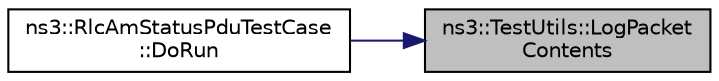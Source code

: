 digraph "ns3::TestUtils::LogPacketContents"
{
 // LATEX_PDF_SIZE
  edge [fontname="Helvetica",fontsize="10",labelfontname="Helvetica",labelfontsize="10"];
  node [fontname="Helvetica",fontsize="10",shape=record];
  rankdir="RL";
  Node1 [label="ns3::TestUtils::LogPacket\lContents",height=0.2,width=0.4,color="black", fillcolor="grey75", style="filled", fontcolor="black",tooltip="Function to log packet contents."];
  Node1 -> Node2 [dir="back",color="midnightblue",fontsize="10",style="solid",fontname="Helvetica"];
  Node2 [label="ns3::RlcAmStatusPduTestCase\l::DoRun",height=0.2,width=0.4,color="black", fillcolor="white", style="filled",URL="$classns3_1_1_rlc_am_status_pdu_test_case.html#ac6a572fa12ff05e75c447431fcbc3f38",tooltip="Implementation to actually run this TestCase."];
}
